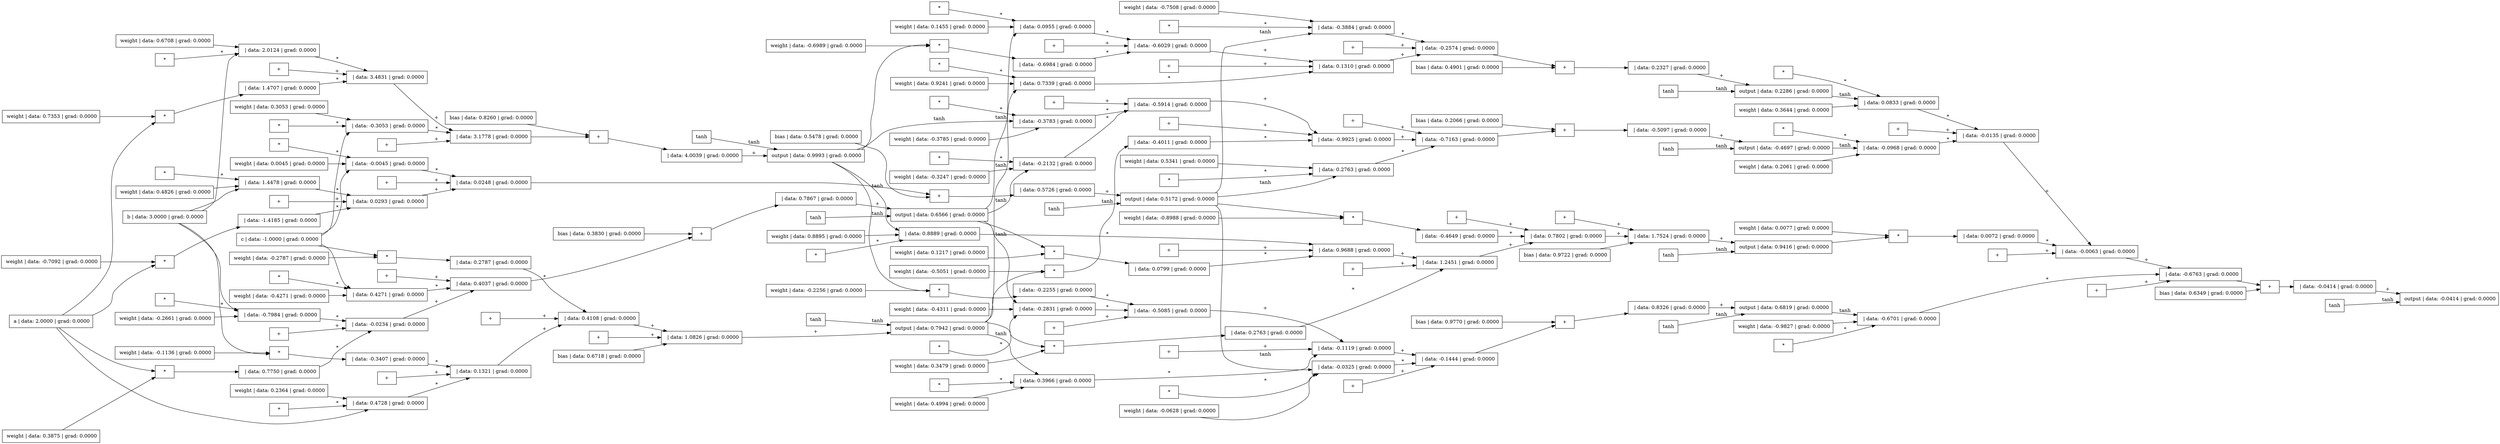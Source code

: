 digraph {
    node [shape=box]
    rankdir="LR"    0 [ label = " output | data: -0.0414 | grad: 0.0000" ]
    1 [ label = "  | data: -0.0414 | grad: 0.0000" ]
    2 [ label = "  | data: -0.6763 | grad: 0.0000" ]
    3 [ label = "  | data: -0.0063 | grad: 0.0000" ]
    4 [ label = "  | data: -0.0135 | grad: 0.0000" ]
    5 [ label = "  | data: -0.0968 | grad: 0.0000" ]
    6 [ label = " output | data: -0.4697 | grad: 0.0000" ]
    7 [ label = "  | data: -0.5097 | grad: 0.0000" ]
    8 [ label = "  | data: -0.7163 | grad: 0.0000" ]
    9 [ label = "  | data: -0.9925 | grad: 0.0000" ]
    10 [ label = "  | data: -0.5914 | grad: 0.0000" ]
    11 [ label = "  | data: -0.3783 | grad: 0.0000" ]
    12 [ label = " output | data: 0.9993 | grad: 0.0000" ]
    13 [ label = "  | data: 4.0039 | grad: 0.0000" ]
    14 [ label = "  | data: 3.1778 | grad: 0.0000" ]
    15 [ label = "  | data: 3.4831 | grad: 0.0000" ]
    16 [ label = "  | data: 1.4707 | grad: 0.0000" ]
    17 [ label = " a | data: 2.0000 | grad: 0.0000" ]
    18 [ label = " weight | data: 0.7353 | grad: 0.0000" ]
    19 [ label = "  | data: 2.0124 | grad: 0.0000" ]
    20 [ label = " b | data: 3.0000 | grad: 0.0000" ]
    21 [ label = " weight | data: 0.6708 | grad: 0.0000" ]
    22 [ label = "  | data: -0.3053 | grad: 0.0000" ]
    23 [ label = " c | data: -1.0000 | grad: 0.0000" ]
    24 [ label = " weight | data: 0.3053 | grad: 0.0000" ]
    25 [ label = " bias | data: 0.8260 | grad: 0.0000" ]
    26 [ label = " weight | data: -0.3785 | grad: 0.0000" ]
    27 [ label = "  | data: -0.2132 | grad: 0.0000" ]
    28 [ label = " output | data: 0.6566 | grad: 0.0000" ]
    29 [ label = "  | data: 0.7867 | grad: 0.0000" ]
    30 [ label = "  | data: 0.4037 | grad: 0.0000" ]
    31 [ label = "  | data: -0.0234 | grad: 0.0000" ]
    32 [ label = "  | data: 0.7750 | grad: 0.0000" ]
    33 [ label = " weight | data: 0.3875 | grad: 0.0000" ]
    34 [ label = "  | data: -0.7984 | grad: 0.0000" ]
    35 [ label = " weight | data: -0.2661 | grad: 0.0000" ]
    36 [ label = "  | data: 0.4271 | grad: 0.0000" ]
    37 [ label = " weight | data: -0.4271 | grad: 0.0000" ]
    38 [ label = " bias | data: 0.3830 | grad: 0.0000" ]
    39 [ label = " weight | data: -0.3247 | grad: 0.0000" ]
    40 [ label = "  | data: -0.4011 | grad: 0.0000" ]
    41 [ label = " output | data: 0.7942 | grad: 0.0000" ]
    42 [ label = "  | data: 1.0826 | grad: 0.0000" ]
    43 [ label = "  | data: 0.4108 | grad: 0.0000" ]
    44 [ label = "  | data: 0.1321 | grad: 0.0000" ]
    45 [ label = "  | data: 0.4728 | grad: 0.0000" ]
    46 [ label = " weight | data: 0.2364 | grad: 0.0000" ]
    47 [ label = "  | data: -0.3407 | grad: 0.0000" ]
    48 [ label = " weight | data: -0.1136 | grad: 0.0000" ]
    49 [ label = "  | data: 0.2787 | grad: 0.0000" ]
    50 [ label = " weight | data: -0.2787 | grad: 0.0000" ]
    51 [ label = " bias | data: 0.6718 | grad: 0.0000" ]
    52 [ label = " weight | data: -0.5051 | grad: 0.0000" ]
    53 [ label = "  | data: 0.2763 | grad: 0.0000" ]
    54 [ label = " output | data: 0.5172 | grad: 0.0000" ]
    55 [ label = "  | data: 0.5726 | grad: 0.0000" ]
    56 [ label = "  | data: 0.0248 | grad: 0.0000" ]
    57 [ label = "  | data: 0.0293 | grad: 0.0000" ]
    58 [ label = "  | data: -1.4185 | grad: 0.0000" ]
    59 [ label = " weight | data: -0.7092 | grad: 0.0000" ]
    60 [ label = "  | data: 1.4478 | grad: 0.0000" ]
    61 [ label = " weight | data: 0.4826 | grad: 0.0000" ]
    62 [ label = "  | data: -0.0045 | grad: 0.0000" ]
    63 [ label = " weight | data: 0.0045 | grad: 0.0000" ]
    64 [ label = " bias | data: 0.5478 | grad: 0.0000" ]
    65 [ label = " weight | data: 0.5341 | grad: 0.0000" ]
    66 [ label = " bias | data: 0.2066 | grad: 0.0000" ]
    67 [ label = " weight | data: 0.2061 | grad: 0.0000" ]
    68 [ label = "  | data: 0.0833 | grad: 0.0000" ]
    69 [ label = " output | data: 0.2286 | grad: 0.0000" ]
    70 [ label = "  | data: 0.2327 | grad: 0.0000" ]
    71 [ label = "  | data: -0.2574 | grad: 0.0000" ]
    72 [ label = "  | data: 0.1310 | grad: 0.0000" ]
    73 [ label = "  | data: -0.6029 | grad: 0.0000" ]
    74 [ label = "  | data: -0.6984 | grad: 0.0000" ]
    75 [ label = " weight | data: -0.6989 | grad: 0.0000" ]
    76 [ label = "  | data: 0.0955 | grad: 0.0000" ]
    77 [ label = " weight | data: 0.1455 | grad: 0.0000" ]
    78 [ label = "  | data: 0.7339 | grad: 0.0000" ]
    79 [ label = " weight | data: 0.9241 | grad: 0.0000" ]
    80 [ label = "  | data: -0.3884 | grad: 0.0000" ]
    81 [ label = " weight | data: -0.7508 | grad: 0.0000" ]
    82 [ label = " bias | data: 0.4901 | grad: 0.0000" ]
    83 [ label = " weight | data: 0.3644 | grad: 0.0000" ]
    84 [ label = "  | data: 0.0072 | grad: 0.0000" ]
    85 [ label = " output | data: 0.9416 | grad: 0.0000" ]
    86 [ label = "  | data: 1.7524 | grad: 0.0000" ]
    87 [ label = "  | data: 0.7802 | grad: 0.0000" ]
    88 [ label = "  | data: 1.2451 | grad: 0.0000" ]
    89 [ label = "  | data: 0.9688 | grad: 0.0000" ]
    90 [ label = "  | data: 0.8889 | grad: 0.0000" ]
    91 [ label = " weight | data: 0.8895 | grad: 0.0000" ]
    92 [ label = "  | data: 0.0799 | grad: 0.0000" ]
    93 [ label = " weight | data: 0.1217 | grad: 0.0000" ]
    94 [ label = "  | data: 0.2763 | grad: 0.0000" ]
    95 [ label = " weight | data: 0.3479 | grad: 0.0000" ]
    96 [ label = "  | data: -0.4649 | grad: 0.0000" ]
    97 [ label = " weight | data: -0.8988 | grad: 0.0000" ]
    98 [ label = " bias | data: 0.9722 | grad: 0.0000" ]
    99 [ label = " weight | data: 0.0077 | grad: 0.0000" ]
    100 [ label = "  | data: -0.6701 | grad: 0.0000" ]
    101 [ label = " output | data: 0.6819 | grad: 0.0000" ]
    102 [ label = "  | data: 0.8326 | grad: 0.0000" ]
    103 [ label = "  | data: -0.1444 | grad: 0.0000" ]
    104 [ label = "  | data: -0.1119 | grad: 0.0000" ]
    105 [ label = "  | data: -0.5085 | grad: 0.0000" ]
    106 [ label = "  | data: -0.2255 | grad: 0.0000" ]
    107 [ label = " weight | data: -0.2256 | grad: 0.0000" ]
    108 [ label = "  | data: -0.2831 | grad: 0.0000" ]
    109 [ label = " weight | data: -0.4311 | grad: 0.0000" ]
    110 [ label = "  | data: 0.3966 | grad: 0.0000" ]
    111 [ label = " weight | data: 0.4994 | grad: 0.0000" ]
    112 [ label = "  | data: -0.0325 | grad: 0.0000" ]
    113 [ label = " weight | data: -0.0628 | grad: 0.0000" ]
    114 [ label = " bias | data: 0.9770 | grad: 0.0000" ]
    115 [ label = " weight | data: -0.9827 | grad: 0.0000" ]
    116 [ label = " bias | data: 0.6349 | grad: 0.0000" ]
    117 [ label = "+" ]
    118 [ label = "*" ]
    119 [ label = "tanh" ]
    120 [ label = "*" ]
    121 [ label = "+" ]
    122 [ label = "tanh" ]
    123 [ label = "*" ]
    124 [ label = "*" ]
    125 [ label = "*" ]
    126 [ label = "+" ]
    127 [ label = "+" ]
    128 [ label = "*" ]
    129 [ label = "*" ]
    130 [ label = "+" ]
    131 [ label = "+" ]
    132 [ label = "+" ]
    133 [ label = "*" ]
    134 [ label = "+" ]
    135 [ label = "+" ]
    136 [ label = "*" ]
    137 [ label = "*" ]
    138 [ label = "tanh" ]
    139 [ label = "tanh" ]
    140 [ label = "+" ]
    141 [ label = "+" ]
    142 [ label = "*" ]
    143 [ label = "+" ]
    144 [ label = "+" ]
    145 [ label = "tanh" ]
    146 [ label = "+" ]
    147 [ label = "tanh" ]
    148 [ label = "*" ]
    149 [ label = "+" ]
    150 [ label = "*" ]
    151 [ label = "+" ]
    152 [ label = "+" ]
    153 [ label = "*" ]
    154 [ label = "*" ]
    155 [ label = "*" ]
    156 [ label = "+" ]
    157 [ label = "+" ]
    158 [ label = "+" ]
    159 [ label = "+" ]
    160 [ label = "+" ]
    161 [ label = "+" ]
    162 [ label = "*" ]
    163 [ label = "+" ]
    164 [ label = "*" ]
    165 [ label = "+" ]
    166 [ label = "*" ]
    167 [ label = "*" ]
    168 [ label = "*" ]
    169 [ label = "+" ]
    170 [ label = "+" ]
    171 [ label = "+" ]
    172 [ label = "tanh" ]
    173 [ label = "*" ]
    174 [ label = "*" ]
    175 [ label = "*" ]
    176 [ label = "*" ]
    177 [ label = "*" ]
    178 [ label = "+" ]
    179 [ label = "*" ]
    180 [ label = "+" ]
    181 [ label = "*" ]
    182 [ label = "+" ]
    183 [ label = "*" ]
    184 [ label = "tanh" ]
    185 [ label = "+" ]
    186 [ label = "tanh" ]
    187 [ label = "*" ]
    188 [ label = "*" ]
    189 [ label = "*" ]
    18 -> 181 [ label = " " ]
    17 -> 181 [ label = " " ]
    16 -> 15 [ label = "*" ]
    20 -> 19 [ label = "" ]
    21 -> 19 [ label = "" ]
    19 -> 15 [ label = "*" ]
    15 -> 14 [ label = "+" ]
    23 -> 22 [ label = "" ]
    24 -> 22 [ label = "" ]
    22 -> 14 [ label = "*" ]
    25 -> 117 [ label = " " ]
    14 -> 117 [ label = " " ]
    13 -> 12 [ label = "+" ]
    12 -> 11 [ label = "tanh" ]
    26 -> 11 [ label = "" ]
    11 -> 10 [ label = "*" ]
    33 -> 125 [ label = " " ]
    17 -> 125 [ label = " " ]
    32 -> 31 [ label = "*" ]
    20 -> 34 [ label = "" ]
    35 -> 34 [ label = "" ]
    34 -> 31 [ label = "*" ]
    31 -> 30 [ label = "+" ]
    23 -> 36 [ label = "" ]
    37 -> 36 [ label = "" ]
    36 -> 30 [ label = "*" ]
    38 -> 121 [ label = " " ]
    30 -> 121 [ label = " " ]
    29 -> 28 [ label = "+" ]
    28 -> 27 [ label = "tanh" ]
    39 -> 27 [ label = "" ]
    27 -> 10 [ label = "*" ]
    10 -> 9 [ label = "+" ]
    17 -> 45 [ label = "" ]
    46 -> 45 [ label = "" ]
    45 -> 44 [ label = "*" ]
    48 -> 118 [ label = " " ]
    20 -> 118 [ label = " " ]
    47 -> 44 [ label = "*" ]
    44 -> 43 [ label = "+" ]
    50 -> 177 [ label = " " ]
    23 -> 177 [ label = " " ]
    49 -> 43 [ label = "*" ]
    43 -> 42 [ label = "+" ]
    51 -> 42 [ label = "" ]
    42 -> 41 [ label = "+" ]
    52 -> 174 [ label = " " ]
    41 -> 174 [ label = " " ]
    40 -> 9 [ label = "*" ]
    9 -> 8 [ label = "+" ]
    59 -> 148 [ label = " " ]
    17 -> 148 [ label = " " ]
    58 -> 57 [ label = "*" ]
    20 -> 60 [ label = "" ]
    61 -> 60 [ label = "" ]
    60 -> 57 [ label = "*" ]
    57 -> 56 [ label = "+" ]
    23 -> 62 [ label = "" ]
    63 -> 62 [ label = "" ]
    62 -> 56 [ label = "*" ]
    64 -> 182 [ label = " " ]
    56 -> 182 [ label = " " ]
    55 -> 54 [ label = "+" ]
    54 -> 53 [ label = "tanh" ]
    65 -> 53 [ label = "" ]
    53 -> 8 [ label = "*" ]
    66 -> 143 [ label = " " ]
    8 -> 143 [ label = " " ]
    7 -> 6 [ label = "+" ]
    6 -> 5 [ label = "tanh" ]
    67 -> 5 [ label = "" ]
    5 -> 4 [ label = "*" ]
    75 -> 153 [ label = " " ]
    12 -> 153 [ label = " " ]
    74 -> 73 [ label = "*" ]
    28 -> 76 [ label = "tanh" ]
    77 -> 76 [ label = "" ]
    76 -> 73 [ label = "*" ]
    73 -> 72 [ label = "+" ]
    41 -> 78 [ label = "tanh" ]
    79 -> 78 [ label = "" ]
    78 -> 72 [ label = "*" ]
    72 -> 71 [ label = "+" ]
    54 -> 80 [ label = "tanh" ]
    81 -> 80 [ label = "" ]
    80 -> 71 [ label = "*" ]
    82 -> 185 [ label = " " ]
    71 -> 185 [ label = " " ]
    70 -> 69 [ label = "+" ]
    69 -> 68 [ label = "tanh" ]
    83 -> 68 [ label = "" ]
    68 -> 4 [ label = "*" ]
    4 -> 3 [ label = "+" ]
    12 -> 90 [ label = "tanh" ]
    91 -> 90 [ label = "" ]
    90 -> 89 [ label = "*" ]
    93 -> 176 [ label = " " ]
    28 -> 176 [ label = " " ]
    92 -> 89 [ label = "*" ]
    89 -> 88 [ label = "+" ]
    95 -> 179 [ label = " " ]
    41 -> 179 [ label = " " ]
    94 -> 88 [ label = "*" ]
    88 -> 87 [ label = "+" ]
    97 -> 173 [ label = " " ]
    54 -> 173 [ label = " " ]
    96 -> 87 [ label = "*" ]
    87 -> 86 [ label = "+" ]
    98 -> 86 [ label = "" ]
    86 -> 85 [ label = "+" ]
    99 -> 168 [ label = " " ]
    85 -> 168 [ label = " " ]
    84 -> 3 [ label = "*" ]
    3 -> 2 [ label = "+" ]
    107 -> 188 [ label = " " ]
    12 -> 188 [ label = " " ]
    106 -> 105 [ label = "*" ]
    28 -> 108 [ label = "tanh" ]
    109 -> 108 [ label = "" ]
    108 -> 105 [ label = "*" ]
    105 -> 104 [ label = "+" ]
    41 -> 110 [ label = "tanh" ]
    111 -> 110 [ label = "" ]
    110 -> 104 [ label = "*" ]
    104 -> 103 [ label = "+" ]
    54 -> 112 [ label = "tanh" ]
    113 -> 112 [ label = "" ]
    112 -> 103 [ label = "*" ]
    114 -> 158 [ label = " " ]
    103 -> 158 [ label = " " ]
    102 -> 101 [ label = "+" ]
    101 -> 100 [ label = "tanh" ]
    115 -> 100 [ label = "" ]
    100 -> 2 [ label = "*" ]
    116 -> 159 [ label = " " ]
    2 -> 159 [ label = " " ]
    1 -> 0 [ label = "+" ]
    117 -> 13 [ label = " " ]
    118 -> 47 [ label = " " ]
    119 -> 0 [ label = "tanh" ]
    120 -> 36 [ label = "*" ]
    121 -> 29 [ label = " " ]
    122 -> 6 [ label = "tanh" ]
    123 -> 27 [ label = "*" ]
    124 -> 62 [ label = "*" ]
    125 -> 32 [ label = " " ]
    126 -> 104 [ label = "+" ]
    127 -> 86 [ label = "+" ]
    128 -> 76 [ label = "*" ]
    129 -> 90 [ label = "*" ]
    130 -> 57 [ label = "+" ]
    131 -> 56 [ label = "+" ]
    132 -> 15 [ label = "+" ]
    133 -> 34 [ label = "*" ]
    134 -> 31 [ label = "+" ]
    135 -> 9 [ label = "+" ]
    136 -> 68 [ label = "*" ]
    137 -> 110 [ label = "*" ]
    138 -> 101 [ label = "tanh" ]
    139 -> 54 [ label = "tanh" ]
    140 -> 71 [ label = "+" ]
    141 -> 30 [ label = "+" ]
    142 -> 5 [ label = "*" ]
    143 -> 7 [ label = " " ]
    144 -> 10 [ label = "+" ]
    145 -> 41 [ label = "tanh" ]
    146 -> 87 [ label = "+" ]
    147 -> 12 [ label = "tanh" ]
    148 -> 58 [ label = " " ]
    149 -> 4 [ label = "+" ]
    150 -> 80 [ label = "*" ]
    151 -> 14 [ label = "+" ]
    152 -> 44 [ label = "+" ]
    153 -> 74 [ label = " " ]
    154 -> 100 [ label = "*" ]
    155 -> 22 [ label = "*" ]
    156 -> 88 [ label = "+" ]
    157 -> 89 [ label = "+" ]
    158 -> 102 [ label = " " ]
    159 -> 1 [ label = " " ]
    160 -> 43 [ label = "+" ]
    161 -> 103 [ label = "+" ]
    162 -> 45 [ label = "*" ]
    163 -> 8 [ label = "+" ]
    164 -> 60 [ label = "*" ]
    165 -> 72 [ label = "+" ]
    166 -> 11 [ label = "*" ]
    167 -> 112 [ label = "*" ]
    168 -> 84 [ label = " " ]
    169 -> 3 [ label = "+" ]
    170 -> 73 [ label = "+" ]
    171 -> 42 [ label = "+" ]
    172 -> 69 [ label = "tanh" ]
    173 -> 96 [ label = " " ]
    174 -> 40 [ label = " " ]
    175 -> 19 [ label = "*" ]
    176 -> 92 [ label = " " ]
    177 -> 49 [ label = " " ]
    178 -> 2 [ label = "+" ]
    179 -> 94 [ label = " " ]
    180 -> 105 [ label = "+" ]
    181 -> 16 [ label = " " ]
    182 -> 55 [ label = " " ]
    183 -> 78 [ label = "*" ]
    184 -> 28 [ label = "tanh" ]
    185 -> 70 [ label = " " ]
    186 -> 85 [ label = "tanh" ]
    187 -> 53 [ label = "*" ]
    188 -> 106 [ label = " " ]
    189 -> 108 [ label = "*" ]
}
